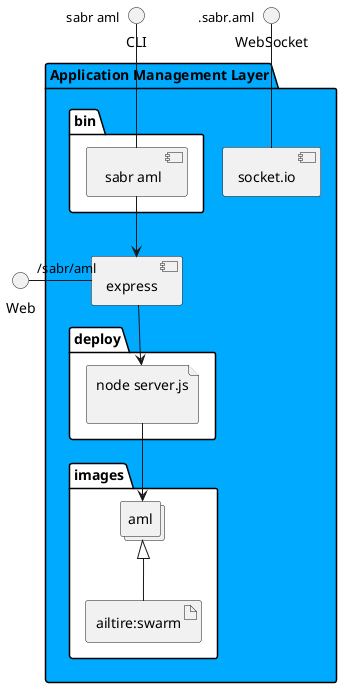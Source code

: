 @startuml
  interface CLI
  interface Web
  interface WebSocket
package "Application Management Layer" #00aaff {
  component express as REST
  component socket.io as socket
  folder bin #ffffff {
    component " sabr aml" as binName
  }
  binName --> REST

  folder deploy #ffffff {
      file "node server.js\n" as aml_container
      REST --> aml_container

  
  }
  folder images #ffffff {
    collections "aml" as amlimage
    artifact "ailtire:swarm" as ailtireswarm
    amlimage <|-- ailtireswarm
    aml_container --> amlimage

  
  }
}
CLI " sabr aml" -- binName
Web "/sabr/aml" - REST
WebSocket ".sabr.aml" -- socket

@enduml
